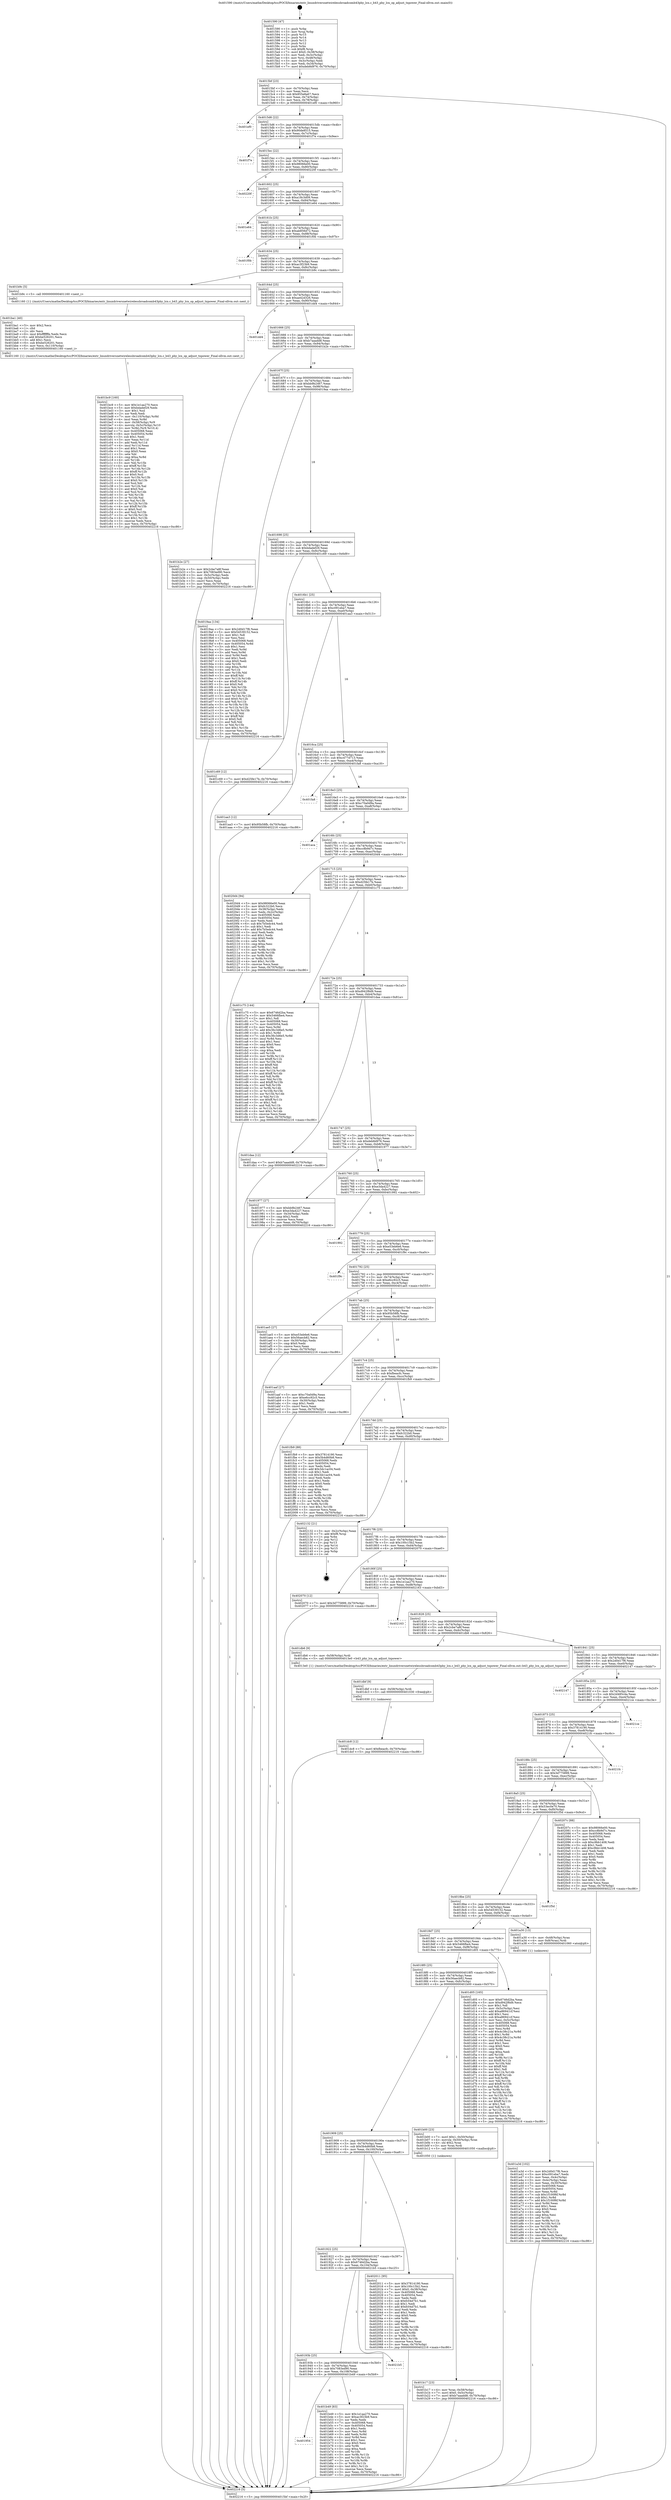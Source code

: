 digraph "0x401590" {
  label = "0x401590 (/mnt/c/Users/mathe/Desktop/tcc/POCII/binaries/extr_linuxdriversnetwirelessbroadcomb43phy_lcn.c_b43_phy_lcn_op_adjust_txpower_Final-ollvm.out::main(0))"
  labelloc = "t"
  node[shape=record]

  Entry [label="",width=0.3,height=0.3,shape=circle,fillcolor=black,style=filled]
  "0x4015bf" [label="{
     0x4015bf [23]\l
     | [instrs]\l
     &nbsp;&nbsp;0x4015bf \<+3\>: mov -0x70(%rbp),%eax\l
     &nbsp;&nbsp;0x4015c2 \<+2\>: mov %eax,%ecx\l
     &nbsp;&nbsp;0x4015c4 \<+6\>: sub $0x855e8a67,%ecx\l
     &nbsp;&nbsp;0x4015ca \<+3\>: mov %eax,-0x74(%rbp)\l
     &nbsp;&nbsp;0x4015cd \<+3\>: mov %ecx,-0x78(%rbp)\l
     &nbsp;&nbsp;0x4015d0 \<+6\>: je 0000000000401ef0 \<main+0x960\>\l
  }"]
  "0x401ef0" [label="{
     0x401ef0\l
  }", style=dashed]
  "0x4015d6" [label="{
     0x4015d6 [22]\l
     | [instrs]\l
     &nbsp;&nbsp;0x4015d6 \<+5\>: jmp 00000000004015db \<main+0x4b\>\l
     &nbsp;&nbsp;0x4015db \<+3\>: mov -0x74(%rbp),%eax\l
     &nbsp;&nbsp;0x4015de \<+5\>: sub $0x90de8515,%eax\l
     &nbsp;&nbsp;0x4015e3 \<+3\>: mov %eax,-0x7c(%rbp)\l
     &nbsp;&nbsp;0x4015e6 \<+6\>: je 0000000000401f7e \<main+0x9ee\>\l
  }"]
  Exit [label="",width=0.3,height=0.3,shape=circle,fillcolor=black,style=filled,peripheries=2]
  "0x401f7e" [label="{
     0x401f7e\l
  }", style=dashed]
  "0x4015ec" [label="{
     0x4015ec [22]\l
     | [instrs]\l
     &nbsp;&nbsp;0x4015ec \<+5\>: jmp 00000000004015f1 \<main+0x61\>\l
     &nbsp;&nbsp;0x4015f1 \<+3\>: mov -0x74(%rbp),%eax\l
     &nbsp;&nbsp;0x4015f4 \<+5\>: sub $0x98066e00,%eax\l
     &nbsp;&nbsp;0x4015f9 \<+3\>: mov %eax,-0x80(%rbp)\l
     &nbsp;&nbsp;0x4015fc \<+6\>: je 000000000040220f \<main+0xc7f\>\l
  }"]
  "0x401dc8" [label="{
     0x401dc8 [12]\l
     | [instrs]\l
     &nbsp;&nbsp;0x401dc8 \<+7\>: movl $0xfbeacfc,-0x70(%rbp)\l
     &nbsp;&nbsp;0x401dcf \<+5\>: jmp 0000000000402216 \<main+0xc86\>\l
  }"]
  "0x40220f" [label="{
     0x40220f\l
  }", style=dashed]
  "0x401602" [label="{
     0x401602 [25]\l
     | [instrs]\l
     &nbsp;&nbsp;0x401602 \<+5\>: jmp 0000000000401607 \<main+0x77\>\l
     &nbsp;&nbsp;0x401607 \<+3\>: mov -0x74(%rbp),%eax\l
     &nbsp;&nbsp;0x40160a \<+5\>: sub $0xa18c3d09,%eax\l
     &nbsp;&nbsp;0x40160f \<+6\>: mov %eax,-0x84(%rbp)\l
     &nbsp;&nbsp;0x401615 \<+6\>: je 0000000000401e64 \<main+0x8d4\>\l
  }"]
  "0x401dbf" [label="{
     0x401dbf [9]\l
     | [instrs]\l
     &nbsp;&nbsp;0x401dbf \<+4\>: mov -0x58(%rbp),%rdi\l
     &nbsp;&nbsp;0x401dc3 \<+5\>: call 0000000000401030 \<free@plt\>\l
     | [calls]\l
     &nbsp;&nbsp;0x401030 \{1\} (unknown)\l
  }"]
  "0x401e64" [label="{
     0x401e64\l
  }", style=dashed]
  "0x40161b" [label="{
     0x40161b [25]\l
     | [instrs]\l
     &nbsp;&nbsp;0x40161b \<+5\>: jmp 0000000000401620 \<main+0x90\>\l
     &nbsp;&nbsp;0x401620 \<+3\>: mov -0x74(%rbp),%eax\l
     &nbsp;&nbsp;0x401623 \<+5\>: sub $0xab856d72,%eax\l
     &nbsp;&nbsp;0x401628 \<+6\>: mov %eax,-0x88(%rbp)\l
     &nbsp;&nbsp;0x40162e \<+6\>: je 0000000000401f0b \<main+0x97b\>\l
  }"]
  "0x401bc9" [label="{
     0x401bc9 [160]\l
     | [instrs]\l
     &nbsp;&nbsp;0x401bc9 \<+5\>: mov $0x1e1aa270,%ecx\l
     &nbsp;&nbsp;0x401bce \<+5\>: mov $0xbdadef29,%edx\l
     &nbsp;&nbsp;0x401bd3 \<+3\>: mov $0x1,%sil\l
     &nbsp;&nbsp;0x401bd6 \<+2\>: xor %edi,%edi\l
     &nbsp;&nbsp;0x401bd8 \<+7\>: mov -0x110(%rbp),%r8d\l
     &nbsp;&nbsp;0x401bdf \<+4\>: imul %eax,%r8d\l
     &nbsp;&nbsp;0x401be3 \<+4\>: mov -0x58(%rbp),%r9\l
     &nbsp;&nbsp;0x401be7 \<+4\>: movslq -0x5c(%rbp),%r10\l
     &nbsp;&nbsp;0x401beb \<+4\>: mov %r8d,(%r9,%r10,4)\l
     &nbsp;&nbsp;0x401bef \<+7\>: mov 0x405068,%eax\l
     &nbsp;&nbsp;0x401bf6 \<+8\>: mov 0x405054,%r8d\l
     &nbsp;&nbsp;0x401bfe \<+3\>: sub $0x1,%edi\l
     &nbsp;&nbsp;0x401c01 \<+3\>: mov %eax,%r11d\l
     &nbsp;&nbsp;0x401c04 \<+3\>: add %edi,%r11d\l
     &nbsp;&nbsp;0x401c07 \<+4\>: imul %r11d,%eax\l
     &nbsp;&nbsp;0x401c0b \<+3\>: and $0x1,%eax\l
     &nbsp;&nbsp;0x401c0e \<+3\>: cmp $0x0,%eax\l
     &nbsp;&nbsp;0x401c11 \<+3\>: sete %bl\l
     &nbsp;&nbsp;0x401c14 \<+4\>: cmp $0xa,%r8d\l
     &nbsp;&nbsp;0x401c18 \<+4\>: setl %r14b\l
     &nbsp;&nbsp;0x401c1c \<+3\>: mov %bl,%r15b\l
     &nbsp;&nbsp;0x401c1f \<+4\>: xor $0xff,%r15b\l
     &nbsp;&nbsp;0x401c23 \<+3\>: mov %r14b,%r12b\l
     &nbsp;&nbsp;0x401c26 \<+4\>: xor $0xff,%r12b\l
     &nbsp;&nbsp;0x401c2a \<+4\>: xor $0x0,%sil\l
     &nbsp;&nbsp;0x401c2e \<+3\>: mov %r15b,%r13b\l
     &nbsp;&nbsp;0x401c31 \<+4\>: and $0x0,%r13b\l
     &nbsp;&nbsp;0x401c35 \<+3\>: and %sil,%bl\l
     &nbsp;&nbsp;0x401c38 \<+3\>: mov %r12b,%al\l
     &nbsp;&nbsp;0x401c3b \<+2\>: and $0x0,%al\l
     &nbsp;&nbsp;0x401c3d \<+3\>: and %sil,%r14b\l
     &nbsp;&nbsp;0x401c40 \<+3\>: or %bl,%r13b\l
     &nbsp;&nbsp;0x401c43 \<+3\>: or %r14b,%al\l
     &nbsp;&nbsp;0x401c46 \<+3\>: xor %al,%r13b\l
     &nbsp;&nbsp;0x401c49 \<+3\>: or %r12b,%r15b\l
     &nbsp;&nbsp;0x401c4c \<+4\>: xor $0xff,%r15b\l
     &nbsp;&nbsp;0x401c50 \<+4\>: or $0x0,%sil\l
     &nbsp;&nbsp;0x401c54 \<+3\>: and %sil,%r15b\l
     &nbsp;&nbsp;0x401c57 \<+3\>: or %r15b,%r13b\l
     &nbsp;&nbsp;0x401c5a \<+4\>: test $0x1,%r13b\l
     &nbsp;&nbsp;0x401c5e \<+3\>: cmovne %edx,%ecx\l
     &nbsp;&nbsp;0x401c61 \<+3\>: mov %ecx,-0x70(%rbp)\l
     &nbsp;&nbsp;0x401c64 \<+5\>: jmp 0000000000402216 \<main+0xc86\>\l
  }"]
  "0x401f0b" [label="{
     0x401f0b\l
  }", style=dashed]
  "0x401634" [label="{
     0x401634 [25]\l
     | [instrs]\l
     &nbsp;&nbsp;0x401634 \<+5\>: jmp 0000000000401639 \<main+0xa9\>\l
     &nbsp;&nbsp;0x401639 \<+3\>: mov -0x74(%rbp),%eax\l
     &nbsp;&nbsp;0x40163c \<+5\>: sub $0xac3f23b9,%eax\l
     &nbsp;&nbsp;0x401641 \<+6\>: mov %eax,-0x8c(%rbp)\l
     &nbsp;&nbsp;0x401647 \<+6\>: je 0000000000401b9c \<main+0x60c\>\l
  }"]
  "0x401ba1" [label="{
     0x401ba1 [40]\l
     | [instrs]\l
     &nbsp;&nbsp;0x401ba1 \<+5\>: mov $0x2,%ecx\l
     &nbsp;&nbsp;0x401ba6 \<+1\>: cltd\l
     &nbsp;&nbsp;0x401ba7 \<+2\>: idiv %ecx\l
     &nbsp;&nbsp;0x401ba9 \<+6\>: imul $0xfffffffe,%edx,%ecx\l
     &nbsp;&nbsp;0x401baf \<+6\>: add $0xbe526201,%ecx\l
     &nbsp;&nbsp;0x401bb5 \<+3\>: add $0x1,%ecx\l
     &nbsp;&nbsp;0x401bb8 \<+6\>: sub $0xbe526201,%ecx\l
     &nbsp;&nbsp;0x401bbe \<+6\>: mov %ecx,-0x110(%rbp)\l
     &nbsp;&nbsp;0x401bc4 \<+5\>: call 0000000000401160 \<next_i\>\l
     | [calls]\l
     &nbsp;&nbsp;0x401160 \{1\} (/mnt/c/Users/mathe/Desktop/tcc/POCII/binaries/extr_linuxdriversnetwirelessbroadcomb43phy_lcn.c_b43_phy_lcn_op_adjust_txpower_Final-ollvm.out::next_i)\l
  }"]
  "0x401b9c" [label="{
     0x401b9c [5]\l
     | [instrs]\l
     &nbsp;&nbsp;0x401b9c \<+5\>: call 0000000000401160 \<next_i\>\l
     | [calls]\l
     &nbsp;&nbsp;0x401160 \{1\} (/mnt/c/Users/mathe/Desktop/tcc/POCII/binaries/extr_linuxdriversnetwirelessbroadcomb43phy_lcn.c_b43_phy_lcn_op_adjust_txpower_Final-ollvm.out::next_i)\l
  }"]
  "0x40164d" [label="{
     0x40164d [25]\l
     | [instrs]\l
     &nbsp;&nbsp;0x40164d \<+5\>: jmp 0000000000401652 \<main+0xc2\>\l
     &nbsp;&nbsp;0x401652 \<+3\>: mov -0x74(%rbp),%eax\l
     &nbsp;&nbsp;0x401655 \<+5\>: sub $0xae42d326,%eax\l
     &nbsp;&nbsp;0x40165a \<+6\>: mov %eax,-0x90(%rbp)\l
     &nbsp;&nbsp;0x401660 \<+6\>: je 0000000000401dd4 \<main+0x844\>\l
  }"]
  "0x401954" [label="{
     0x401954\l
  }", style=dashed]
  "0x401dd4" [label="{
     0x401dd4\l
  }", style=dashed]
  "0x401666" [label="{
     0x401666 [25]\l
     | [instrs]\l
     &nbsp;&nbsp;0x401666 \<+5\>: jmp 000000000040166b \<main+0xdb\>\l
     &nbsp;&nbsp;0x40166b \<+3\>: mov -0x74(%rbp),%eax\l
     &nbsp;&nbsp;0x40166e \<+5\>: sub $0xb7aaadd8,%eax\l
     &nbsp;&nbsp;0x401673 \<+6\>: mov %eax,-0x94(%rbp)\l
     &nbsp;&nbsp;0x401679 \<+6\>: je 0000000000401b2e \<main+0x59e\>\l
  }"]
  "0x401b49" [label="{
     0x401b49 [83]\l
     | [instrs]\l
     &nbsp;&nbsp;0x401b49 \<+5\>: mov $0x1e1aa270,%eax\l
     &nbsp;&nbsp;0x401b4e \<+5\>: mov $0xac3f23b9,%ecx\l
     &nbsp;&nbsp;0x401b53 \<+2\>: xor %edx,%edx\l
     &nbsp;&nbsp;0x401b55 \<+7\>: mov 0x405068,%esi\l
     &nbsp;&nbsp;0x401b5c \<+7\>: mov 0x405054,%edi\l
     &nbsp;&nbsp;0x401b63 \<+3\>: sub $0x1,%edx\l
     &nbsp;&nbsp;0x401b66 \<+3\>: mov %esi,%r8d\l
     &nbsp;&nbsp;0x401b69 \<+3\>: add %edx,%r8d\l
     &nbsp;&nbsp;0x401b6c \<+4\>: imul %r8d,%esi\l
     &nbsp;&nbsp;0x401b70 \<+3\>: and $0x1,%esi\l
     &nbsp;&nbsp;0x401b73 \<+3\>: cmp $0x0,%esi\l
     &nbsp;&nbsp;0x401b76 \<+4\>: sete %r9b\l
     &nbsp;&nbsp;0x401b7a \<+3\>: cmp $0xa,%edi\l
     &nbsp;&nbsp;0x401b7d \<+4\>: setl %r10b\l
     &nbsp;&nbsp;0x401b81 \<+3\>: mov %r9b,%r11b\l
     &nbsp;&nbsp;0x401b84 \<+3\>: and %r10b,%r11b\l
     &nbsp;&nbsp;0x401b87 \<+3\>: xor %r10b,%r9b\l
     &nbsp;&nbsp;0x401b8a \<+3\>: or %r9b,%r11b\l
     &nbsp;&nbsp;0x401b8d \<+4\>: test $0x1,%r11b\l
     &nbsp;&nbsp;0x401b91 \<+3\>: cmovne %ecx,%eax\l
     &nbsp;&nbsp;0x401b94 \<+3\>: mov %eax,-0x70(%rbp)\l
     &nbsp;&nbsp;0x401b97 \<+5\>: jmp 0000000000402216 \<main+0xc86\>\l
  }"]
  "0x401b2e" [label="{
     0x401b2e [27]\l
     | [instrs]\l
     &nbsp;&nbsp;0x401b2e \<+5\>: mov $0x2cbe7a8f,%eax\l
     &nbsp;&nbsp;0x401b33 \<+5\>: mov $0x7083ed90,%ecx\l
     &nbsp;&nbsp;0x401b38 \<+3\>: mov -0x5c(%rbp),%edx\l
     &nbsp;&nbsp;0x401b3b \<+3\>: cmp -0x50(%rbp),%edx\l
     &nbsp;&nbsp;0x401b3e \<+3\>: cmovl %ecx,%eax\l
     &nbsp;&nbsp;0x401b41 \<+3\>: mov %eax,-0x70(%rbp)\l
     &nbsp;&nbsp;0x401b44 \<+5\>: jmp 0000000000402216 \<main+0xc86\>\l
  }"]
  "0x40167f" [label="{
     0x40167f [25]\l
     | [instrs]\l
     &nbsp;&nbsp;0x40167f \<+5\>: jmp 0000000000401684 \<main+0xf4\>\l
     &nbsp;&nbsp;0x401684 \<+3\>: mov -0x74(%rbp),%eax\l
     &nbsp;&nbsp;0x401687 \<+5\>: sub $0xbb9b2467,%eax\l
     &nbsp;&nbsp;0x40168c \<+6\>: mov %eax,-0x98(%rbp)\l
     &nbsp;&nbsp;0x401692 \<+6\>: je 00000000004019aa \<main+0x41a\>\l
  }"]
  "0x40193b" [label="{
     0x40193b [25]\l
     | [instrs]\l
     &nbsp;&nbsp;0x40193b \<+5\>: jmp 0000000000401940 \<main+0x3b0\>\l
     &nbsp;&nbsp;0x401940 \<+3\>: mov -0x74(%rbp),%eax\l
     &nbsp;&nbsp;0x401943 \<+5\>: sub $0x7083ed90,%eax\l
     &nbsp;&nbsp;0x401948 \<+6\>: mov %eax,-0x108(%rbp)\l
     &nbsp;&nbsp;0x40194e \<+6\>: je 0000000000401b49 \<main+0x5b9\>\l
  }"]
  "0x4019aa" [label="{
     0x4019aa [134]\l
     | [instrs]\l
     &nbsp;&nbsp;0x4019aa \<+5\>: mov $0x2d0d17f6,%eax\l
     &nbsp;&nbsp;0x4019af \<+5\>: mov $0x54539152,%ecx\l
     &nbsp;&nbsp;0x4019b4 \<+2\>: mov $0x1,%dl\l
     &nbsp;&nbsp;0x4019b6 \<+2\>: xor %esi,%esi\l
     &nbsp;&nbsp;0x4019b8 \<+7\>: mov 0x405068,%edi\l
     &nbsp;&nbsp;0x4019bf \<+8\>: mov 0x405054,%r8d\l
     &nbsp;&nbsp;0x4019c7 \<+3\>: sub $0x1,%esi\l
     &nbsp;&nbsp;0x4019ca \<+3\>: mov %edi,%r9d\l
     &nbsp;&nbsp;0x4019cd \<+3\>: add %esi,%r9d\l
     &nbsp;&nbsp;0x4019d0 \<+4\>: imul %r9d,%edi\l
     &nbsp;&nbsp;0x4019d4 \<+3\>: and $0x1,%edi\l
     &nbsp;&nbsp;0x4019d7 \<+3\>: cmp $0x0,%edi\l
     &nbsp;&nbsp;0x4019da \<+4\>: sete %r10b\l
     &nbsp;&nbsp;0x4019de \<+4\>: cmp $0xa,%r8d\l
     &nbsp;&nbsp;0x4019e2 \<+4\>: setl %r11b\l
     &nbsp;&nbsp;0x4019e6 \<+3\>: mov %r10b,%bl\l
     &nbsp;&nbsp;0x4019e9 \<+3\>: xor $0xff,%bl\l
     &nbsp;&nbsp;0x4019ec \<+3\>: mov %r11b,%r14b\l
     &nbsp;&nbsp;0x4019ef \<+4\>: xor $0xff,%r14b\l
     &nbsp;&nbsp;0x4019f3 \<+3\>: xor $0x0,%dl\l
     &nbsp;&nbsp;0x4019f6 \<+3\>: mov %bl,%r15b\l
     &nbsp;&nbsp;0x4019f9 \<+4\>: and $0x0,%r15b\l
     &nbsp;&nbsp;0x4019fd \<+3\>: and %dl,%r10b\l
     &nbsp;&nbsp;0x401a00 \<+3\>: mov %r14b,%r12b\l
     &nbsp;&nbsp;0x401a03 \<+4\>: and $0x0,%r12b\l
     &nbsp;&nbsp;0x401a07 \<+3\>: and %dl,%r11b\l
     &nbsp;&nbsp;0x401a0a \<+3\>: or %r10b,%r15b\l
     &nbsp;&nbsp;0x401a0d \<+3\>: or %r11b,%r12b\l
     &nbsp;&nbsp;0x401a10 \<+3\>: xor %r12b,%r15b\l
     &nbsp;&nbsp;0x401a13 \<+3\>: or %r14b,%bl\l
     &nbsp;&nbsp;0x401a16 \<+3\>: xor $0xff,%bl\l
     &nbsp;&nbsp;0x401a19 \<+3\>: or $0x0,%dl\l
     &nbsp;&nbsp;0x401a1c \<+2\>: and %dl,%bl\l
     &nbsp;&nbsp;0x401a1e \<+3\>: or %bl,%r15b\l
     &nbsp;&nbsp;0x401a21 \<+4\>: test $0x1,%r15b\l
     &nbsp;&nbsp;0x401a25 \<+3\>: cmovne %ecx,%eax\l
     &nbsp;&nbsp;0x401a28 \<+3\>: mov %eax,-0x70(%rbp)\l
     &nbsp;&nbsp;0x401a2b \<+5\>: jmp 0000000000402216 \<main+0xc86\>\l
  }"]
  "0x401698" [label="{
     0x401698 [25]\l
     | [instrs]\l
     &nbsp;&nbsp;0x401698 \<+5\>: jmp 000000000040169d \<main+0x10d\>\l
     &nbsp;&nbsp;0x40169d \<+3\>: mov -0x74(%rbp),%eax\l
     &nbsp;&nbsp;0x4016a0 \<+5\>: sub $0xbdadef29,%eax\l
     &nbsp;&nbsp;0x4016a5 \<+6\>: mov %eax,-0x9c(%rbp)\l
     &nbsp;&nbsp;0x4016ab \<+6\>: je 0000000000401c69 \<main+0x6d9\>\l
  }"]
  "0x4021b5" [label="{
     0x4021b5\l
  }", style=dashed]
  "0x401c69" [label="{
     0x401c69 [12]\l
     | [instrs]\l
     &nbsp;&nbsp;0x401c69 \<+7\>: movl $0xd25fe17b,-0x70(%rbp)\l
     &nbsp;&nbsp;0x401c70 \<+5\>: jmp 0000000000402216 \<main+0xc86\>\l
  }"]
  "0x4016b1" [label="{
     0x4016b1 [25]\l
     | [instrs]\l
     &nbsp;&nbsp;0x4016b1 \<+5\>: jmp 00000000004016b6 \<main+0x126\>\l
     &nbsp;&nbsp;0x4016b6 \<+3\>: mov -0x74(%rbp),%eax\l
     &nbsp;&nbsp;0x4016b9 \<+5\>: sub $0xc091eba7,%eax\l
     &nbsp;&nbsp;0x4016be \<+6\>: mov %eax,-0xa0(%rbp)\l
     &nbsp;&nbsp;0x4016c4 \<+6\>: je 0000000000401aa3 \<main+0x513\>\l
  }"]
  "0x401922" [label="{
     0x401922 [25]\l
     | [instrs]\l
     &nbsp;&nbsp;0x401922 \<+5\>: jmp 0000000000401927 \<main+0x397\>\l
     &nbsp;&nbsp;0x401927 \<+3\>: mov -0x74(%rbp),%eax\l
     &nbsp;&nbsp;0x40192a \<+5\>: sub $0x6746d2ba,%eax\l
     &nbsp;&nbsp;0x40192f \<+6\>: mov %eax,-0x104(%rbp)\l
     &nbsp;&nbsp;0x401935 \<+6\>: je 00000000004021b5 \<main+0xc25\>\l
  }"]
  "0x401aa3" [label="{
     0x401aa3 [12]\l
     | [instrs]\l
     &nbsp;&nbsp;0x401aa3 \<+7\>: movl $0x95b58fb,-0x70(%rbp)\l
     &nbsp;&nbsp;0x401aaa \<+5\>: jmp 0000000000402216 \<main+0xc86\>\l
  }"]
  "0x4016ca" [label="{
     0x4016ca [25]\l
     | [instrs]\l
     &nbsp;&nbsp;0x4016ca \<+5\>: jmp 00000000004016cf \<main+0x13f\>\l
     &nbsp;&nbsp;0x4016cf \<+3\>: mov -0x74(%rbp),%eax\l
     &nbsp;&nbsp;0x4016d2 \<+5\>: sub $0xc477d713,%eax\l
     &nbsp;&nbsp;0x4016d7 \<+6\>: mov %eax,-0xa4(%rbp)\l
     &nbsp;&nbsp;0x4016dd \<+6\>: je 0000000000401fa8 \<main+0xa18\>\l
  }"]
  "0x402011" [label="{
     0x402011 [95]\l
     | [instrs]\l
     &nbsp;&nbsp;0x402011 \<+5\>: mov $0x37814190,%eax\l
     &nbsp;&nbsp;0x402016 \<+5\>: mov $0x100c15b2,%ecx\l
     &nbsp;&nbsp;0x40201b \<+7\>: movl $0x0,-0x38(%rbp)\l
     &nbsp;&nbsp;0x402022 \<+7\>: mov 0x405068,%edx\l
     &nbsp;&nbsp;0x402029 \<+7\>: mov 0x405054,%esi\l
     &nbsp;&nbsp;0x402030 \<+2\>: mov %edx,%edi\l
     &nbsp;&nbsp;0x402032 \<+6\>: sub $0xfc04d7b1,%edi\l
     &nbsp;&nbsp;0x402038 \<+3\>: sub $0x1,%edi\l
     &nbsp;&nbsp;0x40203b \<+6\>: add $0xfc04d7b1,%edi\l
     &nbsp;&nbsp;0x402041 \<+3\>: imul %edi,%edx\l
     &nbsp;&nbsp;0x402044 \<+3\>: and $0x1,%edx\l
     &nbsp;&nbsp;0x402047 \<+3\>: cmp $0x0,%edx\l
     &nbsp;&nbsp;0x40204a \<+4\>: sete %r8b\l
     &nbsp;&nbsp;0x40204e \<+3\>: cmp $0xa,%esi\l
     &nbsp;&nbsp;0x402051 \<+4\>: setl %r9b\l
     &nbsp;&nbsp;0x402055 \<+3\>: mov %r8b,%r10b\l
     &nbsp;&nbsp;0x402058 \<+3\>: and %r9b,%r10b\l
     &nbsp;&nbsp;0x40205b \<+3\>: xor %r9b,%r8b\l
     &nbsp;&nbsp;0x40205e \<+3\>: or %r8b,%r10b\l
     &nbsp;&nbsp;0x402061 \<+4\>: test $0x1,%r10b\l
     &nbsp;&nbsp;0x402065 \<+3\>: cmovne %ecx,%eax\l
     &nbsp;&nbsp;0x402068 \<+3\>: mov %eax,-0x70(%rbp)\l
     &nbsp;&nbsp;0x40206b \<+5\>: jmp 0000000000402216 \<main+0xc86\>\l
  }"]
  "0x401fa8" [label="{
     0x401fa8\l
  }", style=dashed]
  "0x4016e3" [label="{
     0x4016e3 [25]\l
     | [instrs]\l
     &nbsp;&nbsp;0x4016e3 \<+5\>: jmp 00000000004016e8 \<main+0x158\>\l
     &nbsp;&nbsp;0x4016e8 \<+3\>: mov -0x74(%rbp),%eax\l
     &nbsp;&nbsp;0x4016eb \<+5\>: sub $0xc70a0d9a,%eax\l
     &nbsp;&nbsp;0x4016f0 \<+6\>: mov %eax,-0xa8(%rbp)\l
     &nbsp;&nbsp;0x4016f6 \<+6\>: je 0000000000401aca \<main+0x53a\>\l
  }"]
  "0x401b17" [label="{
     0x401b17 [23]\l
     | [instrs]\l
     &nbsp;&nbsp;0x401b17 \<+4\>: mov %rax,-0x58(%rbp)\l
     &nbsp;&nbsp;0x401b1b \<+7\>: movl $0x0,-0x5c(%rbp)\l
     &nbsp;&nbsp;0x401b22 \<+7\>: movl $0xb7aaadd8,-0x70(%rbp)\l
     &nbsp;&nbsp;0x401b29 \<+5\>: jmp 0000000000402216 \<main+0xc86\>\l
  }"]
  "0x401aca" [label="{
     0x401aca\l
  }", style=dashed]
  "0x4016fc" [label="{
     0x4016fc [25]\l
     | [instrs]\l
     &nbsp;&nbsp;0x4016fc \<+5\>: jmp 0000000000401701 \<main+0x171\>\l
     &nbsp;&nbsp;0x401701 \<+3\>: mov -0x74(%rbp),%eax\l
     &nbsp;&nbsp;0x401704 \<+5\>: sub $0xcc8b9d7c,%eax\l
     &nbsp;&nbsp;0x401709 \<+6\>: mov %eax,-0xac(%rbp)\l
     &nbsp;&nbsp;0x40170f \<+6\>: je 00000000004020d4 \<main+0xb44\>\l
  }"]
  "0x401909" [label="{
     0x401909 [25]\l
     | [instrs]\l
     &nbsp;&nbsp;0x401909 \<+5\>: jmp 000000000040190e \<main+0x37e\>\l
     &nbsp;&nbsp;0x40190e \<+3\>: mov -0x74(%rbp),%eax\l
     &nbsp;&nbsp;0x401911 \<+5\>: sub $0x5b4d60b8,%eax\l
     &nbsp;&nbsp;0x401916 \<+6\>: mov %eax,-0x100(%rbp)\l
     &nbsp;&nbsp;0x40191c \<+6\>: je 0000000000402011 \<main+0xa81\>\l
  }"]
  "0x4020d4" [label="{
     0x4020d4 [94]\l
     | [instrs]\l
     &nbsp;&nbsp;0x4020d4 \<+5\>: mov $0x98066e00,%eax\l
     &nbsp;&nbsp;0x4020d9 \<+5\>: mov $0xfc322b0,%ecx\l
     &nbsp;&nbsp;0x4020de \<+3\>: mov -0x38(%rbp),%edx\l
     &nbsp;&nbsp;0x4020e1 \<+3\>: mov %edx,-0x2c(%rbp)\l
     &nbsp;&nbsp;0x4020e4 \<+7\>: mov 0x405068,%edx\l
     &nbsp;&nbsp;0x4020eb \<+7\>: mov 0x405054,%esi\l
     &nbsp;&nbsp;0x4020f2 \<+2\>: mov %edx,%edi\l
     &nbsp;&nbsp;0x4020f4 \<+6\>: sub $0x7b5edc44,%edi\l
     &nbsp;&nbsp;0x4020fa \<+3\>: sub $0x1,%edi\l
     &nbsp;&nbsp;0x4020fd \<+6\>: add $0x7b5edc44,%edi\l
     &nbsp;&nbsp;0x402103 \<+3\>: imul %edi,%edx\l
     &nbsp;&nbsp;0x402106 \<+3\>: and $0x1,%edx\l
     &nbsp;&nbsp;0x402109 \<+3\>: cmp $0x0,%edx\l
     &nbsp;&nbsp;0x40210c \<+4\>: sete %r8b\l
     &nbsp;&nbsp;0x402110 \<+3\>: cmp $0xa,%esi\l
     &nbsp;&nbsp;0x402113 \<+4\>: setl %r9b\l
     &nbsp;&nbsp;0x402117 \<+3\>: mov %r8b,%r10b\l
     &nbsp;&nbsp;0x40211a \<+3\>: and %r9b,%r10b\l
     &nbsp;&nbsp;0x40211d \<+3\>: xor %r9b,%r8b\l
     &nbsp;&nbsp;0x402120 \<+3\>: or %r8b,%r10b\l
     &nbsp;&nbsp;0x402123 \<+4\>: test $0x1,%r10b\l
     &nbsp;&nbsp;0x402127 \<+3\>: cmovne %ecx,%eax\l
     &nbsp;&nbsp;0x40212a \<+3\>: mov %eax,-0x70(%rbp)\l
     &nbsp;&nbsp;0x40212d \<+5\>: jmp 0000000000402216 \<main+0xc86\>\l
  }"]
  "0x401715" [label="{
     0x401715 [25]\l
     | [instrs]\l
     &nbsp;&nbsp;0x401715 \<+5\>: jmp 000000000040171a \<main+0x18a\>\l
     &nbsp;&nbsp;0x40171a \<+3\>: mov -0x74(%rbp),%eax\l
     &nbsp;&nbsp;0x40171d \<+5\>: sub $0xd25fe17b,%eax\l
     &nbsp;&nbsp;0x401722 \<+6\>: mov %eax,-0xb0(%rbp)\l
     &nbsp;&nbsp;0x401728 \<+6\>: je 0000000000401c75 \<main+0x6e5\>\l
  }"]
  "0x401b00" [label="{
     0x401b00 [23]\l
     | [instrs]\l
     &nbsp;&nbsp;0x401b00 \<+7\>: movl $0x1,-0x50(%rbp)\l
     &nbsp;&nbsp;0x401b07 \<+4\>: movslq -0x50(%rbp),%rax\l
     &nbsp;&nbsp;0x401b0b \<+4\>: shl $0x2,%rax\l
     &nbsp;&nbsp;0x401b0f \<+3\>: mov %rax,%rdi\l
     &nbsp;&nbsp;0x401b12 \<+5\>: call 0000000000401050 \<malloc@plt\>\l
     | [calls]\l
     &nbsp;&nbsp;0x401050 \{1\} (unknown)\l
  }"]
  "0x401c75" [label="{
     0x401c75 [144]\l
     | [instrs]\l
     &nbsp;&nbsp;0x401c75 \<+5\>: mov $0x6746d2ba,%eax\l
     &nbsp;&nbsp;0x401c7a \<+5\>: mov $0x5466fbe4,%ecx\l
     &nbsp;&nbsp;0x401c7f \<+2\>: mov $0x1,%dl\l
     &nbsp;&nbsp;0x401c81 \<+7\>: mov 0x405068,%esi\l
     &nbsp;&nbsp;0x401c88 \<+7\>: mov 0x405054,%edi\l
     &nbsp;&nbsp;0x401c8f \<+3\>: mov %esi,%r8d\l
     &nbsp;&nbsp;0x401c92 \<+7\>: add $0x36c3d6e5,%r8d\l
     &nbsp;&nbsp;0x401c99 \<+4\>: sub $0x1,%r8d\l
     &nbsp;&nbsp;0x401c9d \<+7\>: sub $0x36c3d6e5,%r8d\l
     &nbsp;&nbsp;0x401ca4 \<+4\>: imul %r8d,%esi\l
     &nbsp;&nbsp;0x401ca8 \<+3\>: and $0x1,%esi\l
     &nbsp;&nbsp;0x401cab \<+3\>: cmp $0x0,%esi\l
     &nbsp;&nbsp;0x401cae \<+4\>: sete %r9b\l
     &nbsp;&nbsp;0x401cb2 \<+3\>: cmp $0xa,%edi\l
     &nbsp;&nbsp;0x401cb5 \<+4\>: setl %r10b\l
     &nbsp;&nbsp;0x401cb9 \<+3\>: mov %r9b,%r11b\l
     &nbsp;&nbsp;0x401cbc \<+4\>: xor $0xff,%r11b\l
     &nbsp;&nbsp;0x401cc0 \<+3\>: mov %r10b,%bl\l
     &nbsp;&nbsp;0x401cc3 \<+3\>: xor $0xff,%bl\l
     &nbsp;&nbsp;0x401cc6 \<+3\>: xor $0x1,%dl\l
     &nbsp;&nbsp;0x401cc9 \<+3\>: mov %r11b,%r14b\l
     &nbsp;&nbsp;0x401ccc \<+4\>: and $0xff,%r14b\l
     &nbsp;&nbsp;0x401cd0 \<+3\>: and %dl,%r9b\l
     &nbsp;&nbsp;0x401cd3 \<+3\>: mov %bl,%r15b\l
     &nbsp;&nbsp;0x401cd6 \<+4\>: and $0xff,%r15b\l
     &nbsp;&nbsp;0x401cda \<+3\>: and %dl,%r10b\l
     &nbsp;&nbsp;0x401cdd \<+3\>: or %r9b,%r14b\l
     &nbsp;&nbsp;0x401ce0 \<+3\>: or %r10b,%r15b\l
     &nbsp;&nbsp;0x401ce3 \<+3\>: xor %r15b,%r14b\l
     &nbsp;&nbsp;0x401ce6 \<+3\>: or %bl,%r11b\l
     &nbsp;&nbsp;0x401ce9 \<+4\>: xor $0xff,%r11b\l
     &nbsp;&nbsp;0x401ced \<+3\>: or $0x1,%dl\l
     &nbsp;&nbsp;0x401cf0 \<+3\>: and %dl,%r11b\l
     &nbsp;&nbsp;0x401cf3 \<+3\>: or %r11b,%r14b\l
     &nbsp;&nbsp;0x401cf6 \<+4\>: test $0x1,%r14b\l
     &nbsp;&nbsp;0x401cfa \<+3\>: cmovne %ecx,%eax\l
     &nbsp;&nbsp;0x401cfd \<+3\>: mov %eax,-0x70(%rbp)\l
     &nbsp;&nbsp;0x401d00 \<+5\>: jmp 0000000000402216 \<main+0xc86\>\l
  }"]
  "0x40172e" [label="{
     0x40172e [25]\l
     | [instrs]\l
     &nbsp;&nbsp;0x40172e \<+5\>: jmp 0000000000401733 \<main+0x1a3\>\l
     &nbsp;&nbsp;0x401733 \<+3\>: mov -0x74(%rbp),%eax\l
     &nbsp;&nbsp;0x401736 \<+5\>: sub $0xd942f6d9,%eax\l
     &nbsp;&nbsp;0x40173b \<+6\>: mov %eax,-0xb4(%rbp)\l
     &nbsp;&nbsp;0x401741 \<+6\>: je 0000000000401daa \<main+0x81a\>\l
  }"]
  "0x4018f0" [label="{
     0x4018f0 [25]\l
     | [instrs]\l
     &nbsp;&nbsp;0x4018f0 \<+5\>: jmp 00000000004018f5 \<main+0x365\>\l
     &nbsp;&nbsp;0x4018f5 \<+3\>: mov -0x74(%rbp),%eax\l
     &nbsp;&nbsp;0x4018f8 \<+5\>: sub $0x56aecb82,%eax\l
     &nbsp;&nbsp;0x4018fd \<+6\>: mov %eax,-0xfc(%rbp)\l
     &nbsp;&nbsp;0x401903 \<+6\>: je 0000000000401b00 \<main+0x570\>\l
  }"]
  "0x401daa" [label="{
     0x401daa [12]\l
     | [instrs]\l
     &nbsp;&nbsp;0x401daa \<+7\>: movl $0xb7aaadd8,-0x70(%rbp)\l
     &nbsp;&nbsp;0x401db1 \<+5\>: jmp 0000000000402216 \<main+0xc86\>\l
  }"]
  "0x401747" [label="{
     0x401747 [25]\l
     | [instrs]\l
     &nbsp;&nbsp;0x401747 \<+5\>: jmp 000000000040174c \<main+0x1bc\>\l
     &nbsp;&nbsp;0x40174c \<+3\>: mov -0x74(%rbp),%eax\l
     &nbsp;&nbsp;0x40174f \<+5\>: sub $0xdeb8d976,%eax\l
     &nbsp;&nbsp;0x401754 \<+6\>: mov %eax,-0xb8(%rbp)\l
     &nbsp;&nbsp;0x40175a \<+6\>: je 0000000000401977 \<main+0x3e7\>\l
  }"]
  "0x401d05" [label="{
     0x401d05 [165]\l
     | [instrs]\l
     &nbsp;&nbsp;0x401d05 \<+5\>: mov $0x6746d2ba,%eax\l
     &nbsp;&nbsp;0x401d0a \<+5\>: mov $0xd942f6d9,%ecx\l
     &nbsp;&nbsp;0x401d0f \<+2\>: mov $0x1,%dl\l
     &nbsp;&nbsp;0x401d11 \<+3\>: mov -0x5c(%rbp),%esi\l
     &nbsp;&nbsp;0x401d14 \<+6\>: add $0xa86941cf,%esi\l
     &nbsp;&nbsp;0x401d1a \<+3\>: add $0x1,%esi\l
     &nbsp;&nbsp;0x401d1d \<+6\>: sub $0xa86941cf,%esi\l
     &nbsp;&nbsp;0x401d23 \<+3\>: mov %esi,-0x5c(%rbp)\l
     &nbsp;&nbsp;0x401d26 \<+7\>: mov 0x405068,%esi\l
     &nbsp;&nbsp;0x401d2d \<+7\>: mov 0x405054,%edi\l
     &nbsp;&nbsp;0x401d34 \<+3\>: mov %esi,%r8d\l
     &nbsp;&nbsp;0x401d37 \<+7\>: add $0x4c38c21a,%r8d\l
     &nbsp;&nbsp;0x401d3e \<+4\>: sub $0x1,%r8d\l
     &nbsp;&nbsp;0x401d42 \<+7\>: sub $0x4c38c21a,%r8d\l
     &nbsp;&nbsp;0x401d49 \<+4\>: imul %r8d,%esi\l
     &nbsp;&nbsp;0x401d4d \<+3\>: and $0x1,%esi\l
     &nbsp;&nbsp;0x401d50 \<+3\>: cmp $0x0,%esi\l
     &nbsp;&nbsp;0x401d53 \<+4\>: sete %r9b\l
     &nbsp;&nbsp;0x401d57 \<+3\>: cmp $0xa,%edi\l
     &nbsp;&nbsp;0x401d5a \<+4\>: setl %r10b\l
     &nbsp;&nbsp;0x401d5e \<+3\>: mov %r9b,%r11b\l
     &nbsp;&nbsp;0x401d61 \<+4\>: xor $0xff,%r11b\l
     &nbsp;&nbsp;0x401d65 \<+3\>: mov %r10b,%bl\l
     &nbsp;&nbsp;0x401d68 \<+3\>: xor $0xff,%bl\l
     &nbsp;&nbsp;0x401d6b \<+3\>: xor $0x1,%dl\l
     &nbsp;&nbsp;0x401d6e \<+3\>: mov %r11b,%r14b\l
     &nbsp;&nbsp;0x401d71 \<+4\>: and $0xff,%r14b\l
     &nbsp;&nbsp;0x401d75 \<+3\>: and %dl,%r9b\l
     &nbsp;&nbsp;0x401d78 \<+3\>: mov %bl,%r15b\l
     &nbsp;&nbsp;0x401d7b \<+4\>: and $0xff,%r15b\l
     &nbsp;&nbsp;0x401d7f \<+3\>: and %dl,%r10b\l
     &nbsp;&nbsp;0x401d82 \<+3\>: or %r9b,%r14b\l
     &nbsp;&nbsp;0x401d85 \<+3\>: or %r10b,%r15b\l
     &nbsp;&nbsp;0x401d88 \<+3\>: xor %r15b,%r14b\l
     &nbsp;&nbsp;0x401d8b \<+3\>: or %bl,%r11b\l
     &nbsp;&nbsp;0x401d8e \<+4\>: xor $0xff,%r11b\l
     &nbsp;&nbsp;0x401d92 \<+3\>: or $0x1,%dl\l
     &nbsp;&nbsp;0x401d95 \<+3\>: and %dl,%r11b\l
     &nbsp;&nbsp;0x401d98 \<+3\>: or %r11b,%r14b\l
     &nbsp;&nbsp;0x401d9b \<+4\>: test $0x1,%r14b\l
     &nbsp;&nbsp;0x401d9f \<+3\>: cmovne %ecx,%eax\l
     &nbsp;&nbsp;0x401da2 \<+3\>: mov %eax,-0x70(%rbp)\l
     &nbsp;&nbsp;0x401da5 \<+5\>: jmp 0000000000402216 \<main+0xc86\>\l
  }"]
  "0x401977" [label="{
     0x401977 [27]\l
     | [instrs]\l
     &nbsp;&nbsp;0x401977 \<+5\>: mov $0xbb9b2467,%eax\l
     &nbsp;&nbsp;0x40197c \<+5\>: mov $0xe3da4227,%ecx\l
     &nbsp;&nbsp;0x401981 \<+3\>: mov -0x34(%rbp),%edx\l
     &nbsp;&nbsp;0x401984 \<+3\>: cmp $0x2,%edx\l
     &nbsp;&nbsp;0x401987 \<+3\>: cmovne %ecx,%eax\l
     &nbsp;&nbsp;0x40198a \<+3\>: mov %eax,-0x70(%rbp)\l
     &nbsp;&nbsp;0x40198d \<+5\>: jmp 0000000000402216 \<main+0xc86\>\l
  }"]
  "0x401760" [label="{
     0x401760 [25]\l
     | [instrs]\l
     &nbsp;&nbsp;0x401760 \<+5\>: jmp 0000000000401765 \<main+0x1d5\>\l
     &nbsp;&nbsp;0x401765 \<+3\>: mov -0x74(%rbp),%eax\l
     &nbsp;&nbsp;0x401768 \<+5\>: sub $0xe3da4227,%eax\l
     &nbsp;&nbsp;0x40176d \<+6\>: mov %eax,-0xbc(%rbp)\l
     &nbsp;&nbsp;0x401773 \<+6\>: je 0000000000401992 \<main+0x402\>\l
  }"]
  "0x402216" [label="{
     0x402216 [5]\l
     | [instrs]\l
     &nbsp;&nbsp;0x402216 \<+5\>: jmp 00000000004015bf \<main+0x2f\>\l
  }"]
  "0x401590" [label="{
     0x401590 [47]\l
     | [instrs]\l
     &nbsp;&nbsp;0x401590 \<+1\>: push %rbp\l
     &nbsp;&nbsp;0x401591 \<+3\>: mov %rsp,%rbp\l
     &nbsp;&nbsp;0x401594 \<+2\>: push %r15\l
     &nbsp;&nbsp;0x401596 \<+2\>: push %r14\l
     &nbsp;&nbsp;0x401598 \<+2\>: push %r13\l
     &nbsp;&nbsp;0x40159a \<+2\>: push %r12\l
     &nbsp;&nbsp;0x40159c \<+1\>: push %rbx\l
     &nbsp;&nbsp;0x40159d \<+7\>: sub $0xf8,%rsp\l
     &nbsp;&nbsp;0x4015a4 \<+7\>: movl $0x0,-0x38(%rbp)\l
     &nbsp;&nbsp;0x4015ab \<+3\>: mov %edi,-0x3c(%rbp)\l
     &nbsp;&nbsp;0x4015ae \<+4\>: mov %rsi,-0x48(%rbp)\l
     &nbsp;&nbsp;0x4015b2 \<+3\>: mov -0x3c(%rbp),%edi\l
     &nbsp;&nbsp;0x4015b5 \<+3\>: mov %edi,-0x34(%rbp)\l
     &nbsp;&nbsp;0x4015b8 \<+7\>: movl $0xdeb8d976,-0x70(%rbp)\l
  }"]
  "0x401a3d" [label="{
     0x401a3d [102]\l
     | [instrs]\l
     &nbsp;&nbsp;0x401a3d \<+5\>: mov $0x2d0d17f6,%ecx\l
     &nbsp;&nbsp;0x401a42 \<+5\>: mov $0xc091eba7,%edx\l
     &nbsp;&nbsp;0x401a47 \<+3\>: mov %eax,-0x4c(%rbp)\l
     &nbsp;&nbsp;0x401a4a \<+3\>: mov -0x4c(%rbp),%eax\l
     &nbsp;&nbsp;0x401a4d \<+3\>: mov %eax,-0x30(%rbp)\l
     &nbsp;&nbsp;0x401a50 \<+7\>: mov 0x405068,%eax\l
     &nbsp;&nbsp;0x401a57 \<+7\>: mov 0x405054,%esi\l
     &nbsp;&nbsp;0x401a5e \<+3\>: mov %eax,%r8d\l
     &nbsp;&nbsp;0x401a61 \<+7\>: sub $0x1f100f6f,%r8d\l
     &nbsp;&nbsp;0x401a68 \<+4\>: sub $0x1,%r8d\l
     &nbsp;&nbsp;0x401a6c \<+7\>: add $0x1f100f6f,%r8d\l
     &nbsp;&nbsp;0x401a73 \<+4\>: imul %r8d,%eax\l
     &nbsp;&nbsp;0x401a77 \<+3\>: and $0x1,%eax\l
     &nbsp;&nbsp;0x401a7a \<+3\>: cmp $0x0,%eax\l
     &nbsp;&nbsp;0x401a7d \<+4\>: sete %r9b\l
     &nbsp;&nbsp;0x401a81 \<+3\>: cmp $0xa,%esi\l
     &nbsp;&nbsp;0x401a84 \<+4\>: setl %r10b\l
     &nbsp;&nbsp;0x401a88 \<+3\>: mov %r9b,%r11b\l
     &nbsp;&nbsp;0x401a8b \<+3\>: and %r10b,%r11b\l
     &nbsp;&nbsp;0x401a8e \<+3\>: xor %r10b,%r9b\l
     &nbsp;&nbsp;0x401a91 \<+3\>: or %r9b,%r11b\l
     &nbsp;&nbsp;0x401a94 \<+4\>: test $0x1,%r11b\l
     &nbsp;&nbsp;0x401a98 \<+3\>: cmovne %edx,%ecx\l
     &nbsp;&nbsp;0x401a9b \<+3\>: mov %ecx,-0x70(%rbp)\l
     &nbsp;&nbsp;0x401a9e \<+5\>: jmp 0000000000402216 \<main+0xc86\>\l
  }"]
  "0x401992" [label="{
     0x401992\l
  }", style=dashed]
  "0x401779" [label="{
     0x401779 [25]\l
     | [instrs]\l
     &nbsp;&nbsp;0x401779 \<+5\>: jmp 000000000040177e \<main+0x1ee\>\l
     &nbsp;&nbsp;0x40177e \<+3\>: mov -0x74(%rbp),%eax\l
     &nbsp;&nbsp;0x401781 \<+5\>: sub $0xe53eb6e6,%eax\l
     &nbsp;&nbsp;0x401786 \<+6\>: mov %eax,-0xc0(%rbp)\l
     &nbsp;&nbsp;0x40178c \<+6\>: je 0000000000401f9c \<main+0xa0c\>\l
  }"]
  "0x4018d7" [label="{
     0x4018d7 [25]\l
     | [instrs]\l
     &nbsp;&nbsp;0x4018d7 \<+5\>: jmp 00000000004018dc \<main+0x34c\>\l
     &nbsp;&nbsp;0x4018dc \<+3\>: mov -0x74(%rbp),%eax\l
     &nbsp;&nbsp;0x4018df \<+5\>: sub $0x5466fbe4,%eax\l
     &nbsp;&nbsp;0x4018e4 \<+6\>: mov %eax,-0xf8(%rbp)\l
     &nbsp;&nbsp;0x4018ea \<+6\>: je 0000000000401d05 \<main+0x775\>\l
  }"]
  "0x401f9c" [label="{
     0x401f9c\l
  }", style=dashed]
  "0x401792" [label="{
     0x401792 [25]\l
     | [instrs]\l
     &nbsp;&nbsp;0x401792 \<+5\>: jmp 0000000000401797 \<main+0x207\>\l
     &nbsp;&nbsp;0x401797 \<+3\>: mov -0x74(%rbp),%eax\l
     &nbsp;&nbsp;0x40179a \<+5\>: sub $0xe6cc92c5,%eax\l
     &nbsp;&nbsp;0x40179f \<+6\>: mov %eax,-0xc4(%rbp)\l
     &nbsp;&nbsp;0x4017a5 \<+6\>: je 0000000000401ae5 \<main+0x555\>\l
  }"]
  "0x401a30" [label="{
     0x401a30 [13]\l
     | [instrs]\l
     &nbsp;&nbsp;0x401a30 \<+4\>: mov -0x48(%rbp),%rax\l
     &nbsp;&nbsp;0x401a34 \<+4\>: mov 0x8(%rax),%rdi\l
     &nbsp;&nbsp;0x401a38 \<+5\>: call 0000000000401060 \<atoi@plt\>\l
     | [calls]\l
     &nbsp;&nbsp;0x401060 \{1\} (unknown)\l
  }"]
  "0x401ae5" [label="{
     0x401ae5 [27]\l
     | [instrs]\l
     &nbsp;&nbsp;0x401ae5 \<+5\>: mov $0xe53eb6e6,%eax\l
     &nbsp;&nbsp;0x401aea \<+5\>: mov $0x56aecb82,%ecx\l
     &nbsp;&nbsp;0x401aef \<+3\>: mov -0x30(%rbp),%edx\l
     &nbsp;&nbsp;0x401af2 \<+3\>: cmp $0x0,%edx\l
     &nbsp;&nbsp;0x401af5 \<+3\>: cmove %ecx,%eax\l
     &nbsp;&nbsp;0x401af8 \<+3\>: mov %eax,-0x70(%rbp)\l
     &nbsp;&nbsp;0x401afb \<+5\>: jmp 0000000000402216 \<main+0xc86\>\l
  }"]
  "0x4017ab" [label="{
     0x4017ab [25]\l
     | [instrs]\l
     &nbsp;&nbsp;0x4017ab \<+5\>: jmp 00000000004017b0 \<main+0x220\>\l
     &nbsp;&nbsp;0x4017b0 \<+3\>: mov -0x74(%rbp),%eax\l
     &nbsp;&nbsp;0x4017b3 \<+5\>: sub $0x95b58fb,%eax\l
     &nbsp;&nbsp;0x4017b8 \<+6\>: mov %eax,-0xc8(%rbp)\l
     &nbsp;&nbsp;0x4017be \<+6\>: je 0000000000401aaf \<main+0x51f\>\l
  }"]
  "0x4018be" [label="{
     0x4018be [25]\l
     | [instrs]\l
     &nbsp;&nbsp;0x4018be \<+5\>: jmp 00000000004018c3 \<main+0x333\>\l
     &nbsp;&nbsp;0x4018c3 \<+3\>: mov -0x74(%rbp),%eax\l
     &nbsp;&nbsp;0x4018c6 \<+5\>: sub $0x54539152,%eax\l
     &nbsp;&nbsp;0x4018cb \<+6\>: mov %eax,-0xf4(%rbp)\l
     &nbsp;&nbsp;0x4018d1 \<+6\>: je 0000000000401a30 \<main+0x4a0\>\l
  }"]
  "0x401aaf" [label="{
     0x401aaf [27]\l
     | [instrs]\l
     &nbsp;&nbsp;0x401aaf \<+5\>: mov $0xc70a0d9a,%eax\l
     &nbsp;&nbsp;0x401ab4 \<+5\>: mov $0xe6cc92c5,%ecx\l
     &nbsp;&nbsp;0x401ab9 \<+3\>: mov -0x30(%rbp),%edx\l
     &nbsp;&nbsp;0x401abc \<+3\>: cmp $0x1,%edx\l
     &nbsp;&nbsp;0x401abf \<+3\>: cmovl %ecx,%eax\l
     &nbsp;&nbsp;0x401ac2 \<+3\>: mov %eax,-0x70(%rbp)\l
     &nbsp;&nbsp;0x401ac5 \<+5\>: jmp 0000000000402216 \<main+0xc86\>\l
  }"]
  "0x4017c4" [label="{
     0x4017c4 [25]\l
     | [instrs]\l
     &nbsp;&nbsp;0x4017c4 \<+5\>: jmp 00000000004017c9 \<main+0x239\>\l
     &nbsp;&nbsp;0x4017c9 \<+3\>: mov -0x74(%rbp),%eax\l
     &nbsp;&nbsp;0x4017cc \<+5\>: sub $0xfbeacfc,%eax\l
     &nbsp;&nbsp;0x4017d1 \<+6\>: mov %eax,-0xcc(%rbp)\l
     &nbsp;&nbsp;0x4017d7 \<+6\>: je 0000000000401fb9 \<main+0xa29\>\l
  }"]
  "0x401f5d" [label="{
     0x401f5d\l
  }", style=dashed]
  "0x401fb9" [label="{
     0x401fb9 [88]\l
     | [instrs]\l
     &nbsp;&nbsp;0x401fb9 \<+5\>: mov $0x37814190,%eax\l
     &nbsp;&nbsp;0x401fbe \<+5\>: mov $0x5b4d60b8,%ecx\l
     &nbsp;&nbsp;0x401fc3 \<+7\>: mov 0x405068,%edx\l
     &nbsp;&nbsp;0x401fca \<+7\>: mov 0x405054,%esi\l
     &nbsp;&nbsp;0x401fd1 \<+2\>: mov %edx,%edi\l
     &nbsp;&nbsp;0x401fd3 \<+6\>: add $0x3dc1ac04,%edi\l
     &nbsp;&nbsp;0x401fd9 \<+3\>: sub $0x1,%edi\l
     &nbsp;&nbsp;0x401fdc \<+6\>: sub $0x3dc1ac04,%edi\l
     &nbsp;&nbsp;0x401fe2 \<+3\>: imul %edi,%edx\l
     &nbsp;&nbsp;0x401fe5 \<+3\>: and $0x1,%edx\l
     &nbsp;&nbsp;0x401fe8 \<+3\>: cmp $0x0,%edx\l
     &nbsp;&nbsp;0x401feb \<+4\>: sete %r8b\l
     &nbsp;&nbsp;0x401fef \<+3\>: cmp $0xa,%esi\l
     &nbsp;&nbsp;0x401ff2 \<+4\>: setl %r9b\l
     &nbsp;&nbsp;0x401ff6 \<+3\>: mov %r8b,%r10b\l
     &nbsp;&nbsp;0x401ff9 \<+3\>: and %r9b,%r10b\l
     &nbsp;&nbsp;0x401ffc \<+3\>: xor %r9b,%r8b\l
     &nbsp;&nbsp;0x401fff \<+3\>: or %r8b,%r10b\l
     &nbsp;&nbsp;0x402002 \<+4\>: test $0x1,%r10b\l
     &nbsp;&nbsp;0x402006 \<+3\>: cmovne %ecx,%eax\l
     &nbsp;&nbsp;0x402009 \<+3\>: mov %eax,-0x70(%rbp)\l
     &nbsp;&nbsp;0x40200c \<+5\>: jmp 0000000000402216 \<main+0xc86\>\l
  }"]
  "0x4017dd" [label="{
     0x4017dd [25]\l
     | [instrs]\l
     &nbsp;&nbsp;0x4017dd \<+5\>: jmp 00000000004017e2 \<main+0x252\>\l
     &nbsp;&nbsp;0x4017e2 \<+3\>: mov -0x74(%rbp),%eax\l
     &nbsp;&nbsp;0x4017e5 \<+5\>: sub $0xfc322b0,%eax\l
     &nbsp;&nbsp;0x4017ea \<+6\>: mov %eax,-0xd0(%rbp)\l
     &nbsp;&nbsp;0x4017f0 \<+6\>: je 0000000000402132 \<main+0xba2\>\l
  }"]
  "0x4018a5" [label="{
     0x4018a5 [25]\l
     | [instrs]\l
     &nbsp;&nbsp;0x4018a5 \<+5\>: jmp 00000000004018aa \<main+0x31a\>\l
     &nbsp;&nbsp;0x4018aa \<+3\>: mov -0x74(%rbp),%eax\l
     &nbsp;&nbsp;0x4018ad \<+5\>: sub $0x53ec0e70,%eax\l
     &nbsp;&nbsp;0x4018b2 \<+6\>: mov %eax,-0xf0(%rbp)\l
     &nbsp;&nbsp;0x4018b8 \<+6\>: je 0000000000401f5d \<main+0x9cd\>\l
  }"]
  "0x402132" [label="{
     0x402132 [21]\l
     | [instrs]\l
     &nbsp;&nbsp;0x402132 \<+3\>: mov -0x2c(%rbp),%eax\l
     &nbsp;&nbsp;0x402135 \<+7\>: add $0xf8,%rsp\l
     &nbsp;&nbsp;0x40213c \<+1\>: pop %rbx\l
     &nbsp;&nbsp;0x40213d \<+2\>: pop %r12\l
     &nbsp;&nbsp;0x40213f \<+2\>: pop %r13\l
     &nbsp;&nbsp;0x402141 \<+2\>: pop %r14\l
     &nbsp;&nbsp;0x402143 \<+2\>: pop %r15\l
     &nbsp;&nbsp;0x402145 \<+1\>: pop %rbp\l
     &nbsp;&nbsp;0x402146 \<+1\>: ret\l
  }"]
  "0x4017f6" [label="{
     0x4017f6 [25]\l
     | [instrs]\l
     &nbsp;&nbsp;0x4017f6 \<+5\>: jmp 00000000004017fb \<main+0x26b\>\l
     &nbsp;&nbsp;0x4017fb \<+3\>: mov -0x74(%rbp),%eax\l
     &nbsp;&nbsp;0x4017fe \<+5\>: sub $0x100c15b2,%eax\l
     &nbsp;&nbsp;0x401803 \<+6\>: mov %eax,-0xd4(%rbp)\l
     &nbsp;&nbsp;0x401809 \<+6\>: je 0000000000402070 \<main+0xae0\>\l
  }"]
  "0x40207c" [label="{
     0x40207c [88]\l
     | [instrs]\l
     &nbsp;&nbsp;0x40207c \<+5\>: mov $0x98066e00,%eax\l
     &nbsp;&nbsp;0x402081 \<+5\>: mov $0xcc8b9d7c,%ecx\l
     &nbsp;&nbsp;0x402086 \<+7\>: mov 0x405068,%edx\l
     &nbsp;&nbsp;0x40208d \<+7\>: mov 0x405054,%esi\l
     &nbsp;&nbsp;0x402094 \<+2\>: mov %edx,%edi\l
     &nbsp;&nbsp;0x402096 \<+6\>: sub $0xc9bb1408,%edi\l
     &nbsp;&nbsp;0x40209c \<+3\>: sub $0x1,%edi\l
     &nbsp;&nbsp;0x40209f \<+6\>: add $0xc9bb1408,%edi\l
     &nbsp;&nbsp;0x4020a5 \<+3\>: imul %edi,%edx\l
     &nbsp;&nbsp;0x4020a8 \<+3\>: and $0x1,%edx\l
     &nbsp;&nbsp;0x4020ab \<+3\>: cmp $0x0,%edx\l
     &nbsp;&nbsp;0x4020ae \<+4\>: sete %r8b\l
     &nbsp;&nbsp;0x4020b2 \<+3\>: cmp $0xa,%esi\l
     &nbsp;&nbsp;0x4020b5 \<+4\>: setl %r9b\l
     &nbsp;&nbsp;0x4020b9 \<+3\>: mov %r8b,%r10b\l
     &nbsp;&nbsp;0x4020bc \<+3\>: and %r9b,%r10b\l
     &nbsp;&nbsp;0x4020bf \<+3\>: xor %r9b,%r8b\l
     &nbsp;&nbsp;0x4020c2 \<+3\>: or %r8b,%r10b\l
     &nbsp;&nbsp;0x4020c5 \<+4\>: test $0x1,%r10b\l
     &nbsp;&nbsp;0x4020c9 \<+3\>: cmovne %ecx,%eax\l
     &nbsp;&nbsp;0x4020cc \<+3\>: mov %eax,-0x70(%rbp)\l
     &nbsp;&nbsp;0x4020cf \<+5\>: jmp 0000000000402216 \<main+0xc86\>\l
  }"]
  "0x402070" [label="{
     0x402070 [12]\l
     | [instrs]\l
     &nbsp;&nbsp;0x402070 \<+7\>: movl $0x3d775899,-0x70(%rbp)\l
     &nbsp;&nbsp;0x402077 \<+5\>: jmp 0000000000402216 \<main+0xc86\>\l
  }"]
  "0x40180f" [label="{
     0x40180f [25]\l
     | [instrs]\l
     &nbsp;&nbsp;0x40180f \<+5\>: jmp 0000000000401814 \<main+0x284\>\l
     &nbsp;&nbsp;0x401814 \<+3\>: mov -0x74(%rbp),%eax\l
     &nbsp;&nbsp;0x401817 \<+5\>: sub $0x1e1aa270,%eax\l
     &nbsp;&nbsp;0x40181c \<+6\>: mov %eax,-0xd8(%rbp)\l
     &nbsp;&nbsp;0x401822 \<+6\>: je 0000000000402163 \<main+0xbd3\>\l
  }"]
  "0x40188c" [label="{
     0x40188c [25]\l
     | [instrs]\l
     &nbsp;&nbsp;0x40188c \<+5\>: jmp 0000000000401891 \<main+0x301\>\l
     &nbsp;&nbsp;0x401891 \<+3\>: mov -0x74(%rbp),%eax\l
     &nbsp;&nbsp;0x401894 \<+5\>: sub $0x3d775899,%eax\l
     &nbsp;&nbsp;0x401899 \<+6\>: mov %eax,-0xec(%rbp)\l
     &nbsp;&nbsp;0x40189f \<+6\>: je 000000000040207c \<main+0xaec\>\l
  }"]
  "0x402163" [label="{
     0x402163\l
  }", style=dashed]
  "0x401828" [label="{
     0x401828 [25]\l
     | [instrs]\l
     &nbsp;&nbsp;0x401828 \<+5\>: jmp 000000000040182d \<main+0x29d\>\l
     &nbsp;&nbsp;0x40182d \<+3\>: mov -0x74(%rbp),%eax\l
     &nbsp;&nbsp;0x401830 \<+5\>: sub $0x2cbe7a8f,%eax\l
     &nbsp;&nbsp;0x401835 \<+6\>: mov %eax,-0xdc(%rbp)\l
     &nbsp;&nbsp;0x40183b \<+6\>: je 0000000000401db6 \<main+0x826\>\l
  }"]
  "0x4021fc" [label="{
     0x4021fc\l
  }", style=dashed]
  "0x401db6" [label="{
     0x401db6 [9]\l
     | [instrs]\l
     &nbsp;&nbsp;0x401db6 \<+4\>: mov -0x58(%rbp),%rdi\l
     &nbsp;&nbsp;0x401dba \<+5\>: call 00000000004013e0 \<b43_phy_lcn_op_adjust_txpower\>\l
     | [calls]\l
     &nbsp;&nbsp;0x4013e0 \{1\} (/mnt/c/Users/mathe/Desktop/tcc/POCII/binaries/extr_linuxdriversnetwirelessbroadcomb43phy_lcn.c_b43_phy_lcn_op_adjust_txpower_Final-ollvm.out::b43_phy_lcn_op_adjust_txpower)\l
  }"]
  "0x401841" [label="{
     0x401841 [25]\l
     | [instrs]\l
     &nbsp;&nbsp;0x401841 \<+5\>: jmp 0000000000401846 \<main+0x2b6\>\l
     &nbsp;&nbsp;0x401846 \<+3\>: mov -0x74(%rbp),%eax\l
     &nbsp;&nbsp;0x401849 \<+5\>: sub $0x2d0d17f6,%eax\l
     &nbsp;&nbsp;0x40184e \<+6\>: mov %eax,-0xe0(%rbp)\l
     &nbsp;&nbsp;0x401854 \<+6\>: je 0000000000402147 \<main+0xbb7\>\l
  }"]
  "0x401873" [label="{
     0x401873 [25]\l
     | [instrs]\l
     &nbsp;&nbsp;0x401873 \<+5\>: jmp 0000000000401878 \<main+0x2e8\>\l
     &nbsp;&nbsp;0x401878 \<+3\>: mov -0x74(%rbp),%eax\l
     &nbsp;&nbsp;0x40187b \<+5\>: sub $0x37814190,%eax\l
     &nbsp;&nbsp;0x401880 \<+6\>: mov %eax,-0xe8(%rbp)\l
     &nbsp;&nbsp;0x401886 \<+6\>: je 00000000004021fc \<main+0xc6c\>\l
  }"]
  "0x402147" [label="{
     0x402147\l
  }", style=dashed]
  "0x40185a" [label="{
     0x40185a [25]\l
     | [instrs]\l
     &nbsp;&nbsp;0x40185a \<+5\>: jmp 000000000040185f \<main+0x2cf\>\l
     &nbsp;&nbsp;0x40185f \<+3\>: mov -0x74(%rbp),%eax\l
     &nbsp;&nbsp;0x401862 \<+5\>: sub $0x2d485c4a,%eax\l
     &nbsp;&nbsp;0x401867 \<+6\>: mov %eax,-0xe4(%rbp)\l
     &nbsp;&nbsp;0x40186d \<+6\>: je 00000000004021ce \<main+0xc3e\>\l
  }"]
  "0x4021ce" [label="{
     0x4021ce\l
  }", style=dashed]
  Entry -> "0x401590" [label=" 1"]
  "0x4015bf" -> "0x401ef0" [label=" 0"]
  "0x4015bf" -> "0x4015d6" [label=" 22"]
  "0x402132" -> Exit [label=" 1"]
  "0x4015d6" -> "0x401f7e" [label=" 0"]
  "0x4015d6" -> "0x4015ec" [label=" 22"]
  "0x4020d4" -> "0x402216" [label=" 1"]
  "0x4015ec" -> "0x40220f" [label=" 0"]
  "0x4015ec" -> "0x401602" [label=" 22"]
  "0x40207c" -> "0x402216" [label=" 1"]
  "0x401602" -> "0x401e64" [label=" 0"]
  "0x401602" -> "0x40161b" [label=" 22"]
  "0x402070" -> "0x402216" [label=" 1"]
  "0x40161b" -> "0x401f0b" [label=" 0"]
  "0x40161b" -> "0x401634" [label=" 22"]
  "0x402011" -> "0x402216" [label=" 1"]
  "0x401634" -> "0x401b9c" [label=" 1"]
  "0x401634" -> "0x40164d" [label=" 21"]
  "0x401fb9" -> "0x402216" [label=" 1"]
  "0x40164d" -> "0x401dd4" [label=" 0"]
  "0x40164d" -> "0x401666" [label=" 21"]
  "0x401dc8" -> "0x402216" [label=" 1"]
  "0x401666" -> "0x401b2e" [label=" 2"]
  "0x401666" -> "0x40167f" [label=" 19"]
  "0x401dbf" -> "0x401dc8" [label=" 1"]
  "0x40167f" -> "0x4019aa" [label=" 1"]
  "0x40167f" -> "0x401698" [label=" 18"]
  "0x401daa" -> "0x402216" [label=" 1"]
  "0x401698" -> "0x401c69" [label=" 1"]
  "0x401698" -> "0x4016b1" [label=" 17"]
  "0x401d05" -> "0x402216" [label=" 1"]
  "0x4016b1" -> "0x401aa3" [label=" 1"]
  "0x4016b1" -> "0x4016ca" [label=" 16"]
  "0x401c69" -> "0x402216" [label=" 1"]
  "0x4016ca" -> "0x401fa8" [label=" 0"]
  "0x4016ca" -> "0x4016e3" [label=" 16"]
  "0x401bc9" -> "0x402216" [label=" 1"]
  "0x4016e3" -> "0x401aca" [label=" 0"]
  "0x4016e3" -> "0x4016fc" [label=" 16"]
  "0x401b9c" -> "0x401ba1" [label=" 1"]
  "0x4016fc" -> "0x4020d4" [label=" 1"]
  "0x4016fc" -> "0x401715" [label=" 15"]
  "0x401b49" -> "0x402216" [label=" 1"]
  "0x401715" -> "0x401c75" [label=" 1"]
  "0x401715" -> "0x40172e" [label=" 14"]
  "0x40193b" -> "0x401954" [label=" 0"]
  "0x40172e" -> "0x401daa" [label=" 1"]
  "0x40172e" -> "0x401747" [label=" 13"]
  "0x401db6" -> "0x401dbf" [label=" 1"]
  "0x401747" -> "0x401977" [label=" 1"]
  "0x401747" -> "0x401760" [label=" 12"]
  "0x401977" -> "0x402216" [label=" 1"]
  "0x401590" -> "0x4015bf" [label=" 1"]
  "0x402216" -> "0x4015bf" [label=" 21"]
  "0x4019aa" -> "0x402216" [label=" 1"]
  "0x401922" -> "0x40193b" [label=" 1"]
  "0x401760" -> "0x401992" [label=" 0"]
  "0x401760" -> "0x401779" [label=" 12"]
  "0x401c75" -> "0x402216" [label=" 1"]
  "0x401779" -> "0x401f9c" [label=" 0"]
  "0x401779" -> "0x401792" [label=" 12"]
  "0x401909" -> "0x401922" [label=" 1"]
  "0x401792" -> "0x401ae5" [label=" 1"]
  "0x401792" -> "0x4017ab" [label=" 11"]
  "0x401909" -> "0x402011" [label=" 1"]
  "0x4017ab" -> "0x401aaf" [label=" 1"]
  "0x4017ab" -> "0x4017c4" [label=" 10"]
  "0x401b2e" -> "0x402216" [label=" 2"]
  "0x4017c4" -> "0x401fb9" [label=" 1"]
  "0x4017c4" -> "0x4017dd" [label=" 9"]
  "0x401b17" -> "0x402216" [label=" 1"]
  "0x4017dd" -> "0x402132" [label=" 1"]
  "0x4017dd" -> "0x4017f6" [label=" 8"]
  "0x4018f0" -> "0x401909" [label=" 2"]
  "0x4017f6" -> "0x402070" [label=" 1"]
  "0x4017f6" -> "0x40180f" [label=" 7"]
  "0x4018f0" -> "0x401b00" [label=" 1"]
  "0x40180f" -> "0x402163" [label=" 0"]
  "0x40180f" -> "0x401828" [label=" 7"]
  "0x4018d7" -> "0x4018f0" [label=" 3"]
  "0x401828" -> "0x401db6" [label=" 1"]
  "0x401828" -> "0x401841" [label=" 6"]
  "0x4018d7" -> "0x401d05" [label=" 1"]
  "0x401841" -> "0x402147" [label=" 0"]
  "0x401841" -> "0x40185a" [label=" 6"]
  "0x401ae5" -> "0x402216" [label=" 1"]
  "0x40185a" -> "0x4021ce" [label=" 0"]
  "0x40185a" -> "0x401873" [label=" 6"]
  "0x401922" -> "0x4021b5" [label=" 0"]
  "0x401873" -> "0x4021fc" [label=" 0"]
  "0x401873" -> "0x40188c" [label=" 6"]
  "0x40193b" -> "0x401b49" [label=" 1"]
  "0x40188c" -> "0x40207c" [label=" 1"]
  "0x40188c" -> "0x4018a5" [label=" 5"]
  "0x401b00" -> "0x401b17" [label=" 1"]
  "0x4018a5" -> "0x401f5d" [label=" 0"]
  "0x4018a5" -> "0x4018be" [label=" 5"]
  "0x401ba1" -> "0x401bc9" [label=" 1"]
  "0x4018be" -> "0x401a30" [label=" 1"]
  "0x4018be" -> "0x4018d7" [label=" 4"]
  "0x401a30" -> "0x401a3d" [label=" 1"]
  "0x401a3d" -> "0x402216" [label=" 1"]
  "0x401aa3" -> "0x402216" [label=" 1"]
  "0x401aaf" -> "0x402216" [label=" 1"]
}
